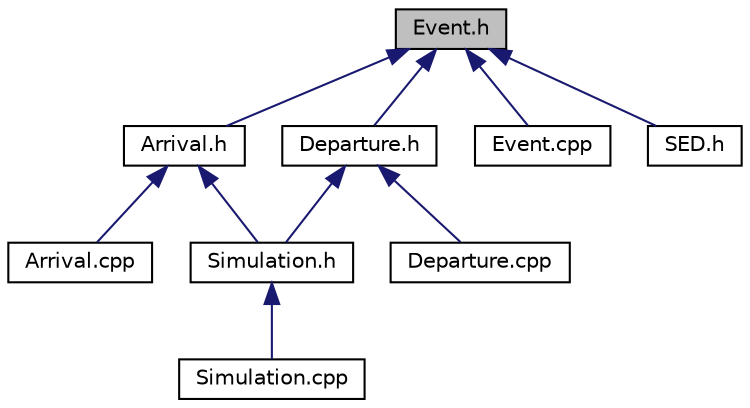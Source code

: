 digraph "Event.h"
{
 // LATEX_PDF_SIZE
  edge [fontname="Helvetica",fontsize="10",labelfontname="Helvetica",labelfontsize="10"];
  node [fontname="Helvetica",fontsize="10",shape=record];
  Node1 [label="Event.h",height=0.2,width=0.4,color="black", fillcolor="grey75", style="filled", fontcolor="black",tooltip="Classe Event."];
  Node1 -> Node2 [dir="back",color="midnightblue",fontsize="10",style="solid",fontname="Helvetica"];
  Node2 [label="Arrival.h",height=0.2,width=0.4,color="black", fillcolor="white", style="filled",URL="$_arrival_8h.html",tooltip="Classe Arrival."];
  Node2 -> Node3 [dir="back",color="midnightblue",fontsize="10",style="solid",fontname="Helvetica"];
  Node3 [label="Arrival.cpp",height=0.2,width=0.4,color="black", fillcolor="white", style="filled",URL="$_arrival_8cpp.html",tooltip="Classe Arrival."];
  Node2 -> Node4 [dir="back",color="midnightblue",fontsize="10",style="solid",fontname="Helvetica"];
  Node4 [label="Simulation.h",height=0.2,width=0.4,color="black", fillcolor="white", style="filled",URL="$_simulation_8h.html",tooltip="Classe Simulation."];
  Node4 -> Node5 [dir="back",color="midnightblue",fontsize="10",style="solid",fontname="Helvetica"];
  Node5 [label="Simulation.cpp",height=0.2,width=0.4,color="black", fillcolor="white", style="filled",URL="$_simulation_8cpp.html",tooltip="Classe Simulation."];
  Node1 -> Node6 [dir="back",color="midnightblue",fontsize="10",style="solid",fontname="Helvetica"];
  Node6 [label="Departure.h",height=0.2,width=0.4,color="black", fillcolor="white", style="filled",URL="$_departure_8h.html",tooltip="Classe Departure."];
  Node6 -> Node7 [dir="back",color="midnightblue",fontsize="10",style="solid",fontname="Helvetica"];
  Node7 [label="Departure.cpp",height=0.2,width=0.4,color="black", fillcolor="white", style="filled",URL="$_departure_8cpp.html",tooltip="Classe Departure."];
  Node6 -> Node4 [dir="back",color="midnightblue",fontsize="10",style="solid",fontname="Helvetica"];
  Node1 -> Node8 [dir="back",color="midnightblue",fontsize="10",style="solid",fontname="Helvetica"];
  Node8 [label="Event.cpp",height=0.2,width=0.4,color="black", fillcolor="white", style="filled",URL="$_event_8cpp.html",tooltip="Classe Event."];
  Node1 -> Node9 [dir="back",color="midnightblue",fontsize="10",style="solid",fontname="Helvetica"];
  Node9 [label="SED.h",height=0.2,width=0.4,color="black", fillcolor="white", style="filled",URL="$_s_e_d_8h_source.html",tooltip=" "];
}
